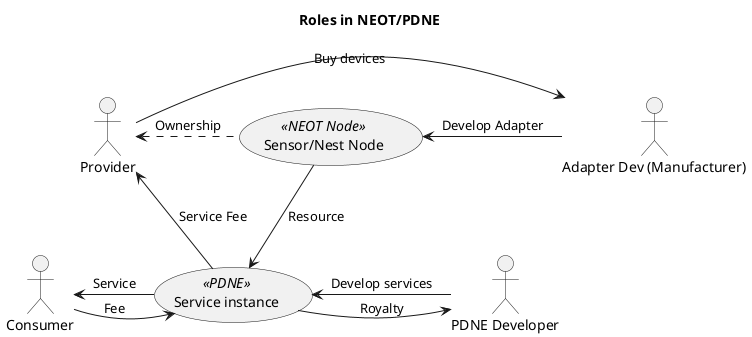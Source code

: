 @startuml

title Roles in NEOT/PDNE
top to bottom direction
actor TermOwner as "Provider"
actor AdaDev as "Adapter Dev (Manufacturer)"
actor SerDev as "PDNE Developer"
actor User as "Consumer"

usecase NEOT as "Sensor/Nest Node" <<NEOT Node>>
usecase Service as "Service instance" << PDNE >>


AdaDev -left-> NEOT: Develop Adapter
TermOwner -> AdaDev: Buy devices
SerDev -> Service: Develop services

Service -right-> SerDev: Royalty
NEOT -> Service: Resource
NEOT -left..> TermOwner: Ownership
Service -up-> TermOwner: Service Fee
Service -left-> User: Service
User -> Service: Fee


@enduml